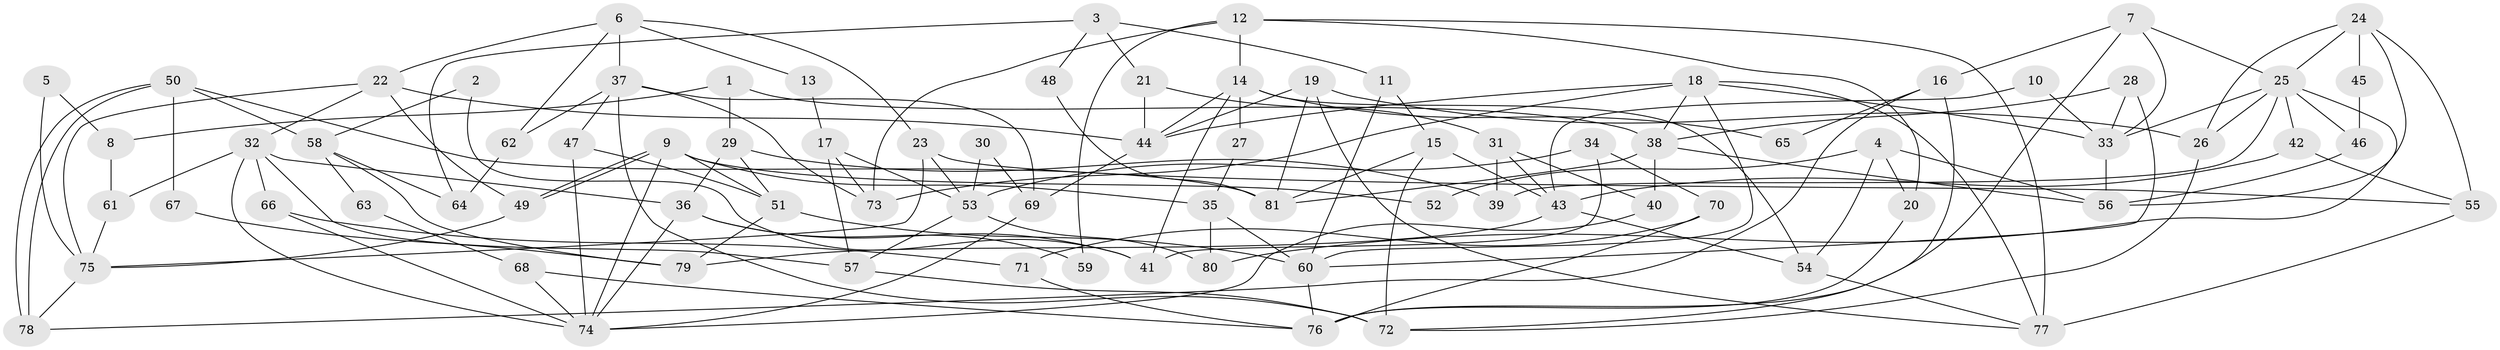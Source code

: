 // Generated by graph-tools (version 1.1) at 2025/50/03/09/25 04:50:36]
// undirected, 81 vertices, 162 edges
graph export_dot {
graph [start="1"]
  node [color=gray90,style=filled];
  1;
  2;
  3;
  4;
  5;
  6;
  7;
  8;
  9;
  10;
  11;
  12;
  13;
  14;
  15;
  16;
  17;
  18;
  19;
  20;
  21;
  22;
  23;
  24;
  25;
  26;
  27;
  28;
  29;
  30;
  31;
  32;
  33;
  34;
  35;
  36;
  37;
  38;
  39;
  40;
  41;
  42;
  43;
  44;
  45;
  46;
  47;
  48;
  49;
  50;
  51;
  52;
  53;
  54;
  55;
  56;
  57;
  58;
  59;
  60;
  61;
  62;
  63;
  64;
  65;
  66;
  67;
  68;
  69;
  70;
  71;
  72;
  73;
  74;
  75;
  76;
  77;
  78;
  79;
  80;
  81;
  1 -- 29;
  1 -- 38;
  1 -- 8;
  2 -- 58;
  2 -- 41;
  3 -- 64;
  3 -- 21;
  3 -- 11;
  3 -- 48;
  4 -- 20;
  4 -- 56;
  4 -- 52;
  4 -- 54;
  5 -- 75;
  5 -- 8;
  6 -- 23;
  6 -- 22;
  6 -- 13;
  6 -- 37;
  6 -- 62;
  7 -- 76;
  7 -- 33;
  7 -- 16;
  7 -- 25;
  8 -- 61;
  9 -- 49;
  9 -- 49;
  9 -- 51;
  9 -- 35;
  9 -- 52;
  9 -- 74;
  10 -- 33;
  10 -- 43;
  11 -- 15;
  11 -- 60;
  12 -- 14;
  12 -- 77;
  12 -- 20;
  12 -- 59;
  12 -- 73;
  13 -- 17;
  14 -- 54;
  14 -- 44;
  14 -- 27;
  14 -- 41;
  14 -- 65;
  15 -- 81;
  15 -- 72;
  15 -- 43;
  16 -- 78;
  16 -- 65;
  16 -- 72;
  17 -- 73;
  17 -- 53;
  17 -- 57;
  18 -- 77;
  18 -- 60;
  18 -- 33;
  18 -- 38;
  18 -- 44;
  18 -- 73;
  19 -- 26;
  19 -- 77;
  19 -- 44;
  19 -- 81;
  20 -- 76;
  21 -- 44;
  21 -- 31;
  22 -- 44;
  22 -- 32;
  22 -- 49;
  22 -- 75;
  23 -- 75;
  23 -- 53;
  23 -- 55;
  24 -- 26;
  24 -- 25;
  24 -- 45;
  24 -- 55;
  24 -- 56;
  25 -- 42;
  25 -- 26;
  25 -- 33;
  25 -- 39;
  25 -- 46;
  25 -- 80;
  26 -- 72;
  27 -- 35;
  28 -- 33;
  28 -- 38;
  28 -- 60;
  29 -- 36;
  29 -- 51;
  29 -- 39;
  30 -- 53;
  30 -- 69;
  31 -- 39;
  31 -- 40;
  31 -- 43;
  32 -- 57;
  32 -- 74;
  32 -- 36;
  32 -- 61;
  32 -- 66;
  33 -- 56;
  34 -- 41;
  34 -- 53;
  34 -- 70;
  35 -- 60;
  35 -- 80;
  36 -- 74;
  36 -- 41;
  36 -- 59;
  37 -- 73;
  37 -- 47;
  37 -- 62;
  37 -- 69;
  37 -- 72;
  38 -- 56;
  38 -- 40;
  38 -- 81;
  40 -- 74;
  42 -- 43;
  42 -- 55;
  43 -- 54;
  43 -- 79;
  44 -- 69;
  45 -- 46;
  46 -- 56;
  47 -- 74;
  47 -- 51;
  48 -- 81;
  49 -- 75;
  50 -- 78;
  50 -- 78;
  50 -- 81;
  50 -- 58;
  50 -- 67;
  51 -- 60;
  51 -- 79;
  53 -- 80;
  53 -- 57;
  54 -- 77;
  55 -- 77;
  57 -- 72;
  58 -- 79;
  58 -- 63;
  58 -- 64;
  60 -- 76;
  61 -- 75;
  62 -- 64;
  63 -- 68;
  66 -- 74;
  66 -- 71;
  67 -- 79;
  68 -- 76;
  68 -- 74;
  69 -- 74;
  70 -- 71;
  70 -- 76;
  71 -- 76;
  75 -- 78;
}
